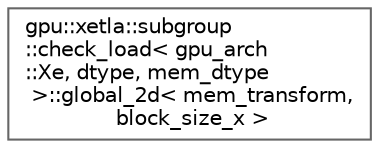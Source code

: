 digraph "Graphical Class Hierarchy"
{
 // LATEX_PDF_SIZE
  bgcolor="transparent";
  edge [fontname=Helvetica,fontsize=10,labelfontname=Helvetica,labelfontsize=10];
  node [fontname=Helvetica,fontsize=10,shape=box,height=0.2,width=0.4];
  rankdir="LR";
  Node0 [id="Node000000",label="gpu::xetla::subgroup\l::check_load\< gpu_arch\l::Xe, dtype, mem_dtype\l \>::global_2d\< mem_transform,\l block_size_x \>",height=0.2,width=0.4,color="grey40", fillcolor="white", style="filled",URL="$structgpu_1_1xetla_1_1subgroup_1_1check__load_3_01gpu__arch_1_1Xe_00_01dtype_00_01mem__dtype_01_4_1_1global__2d.html",tooltip=" "];
}

